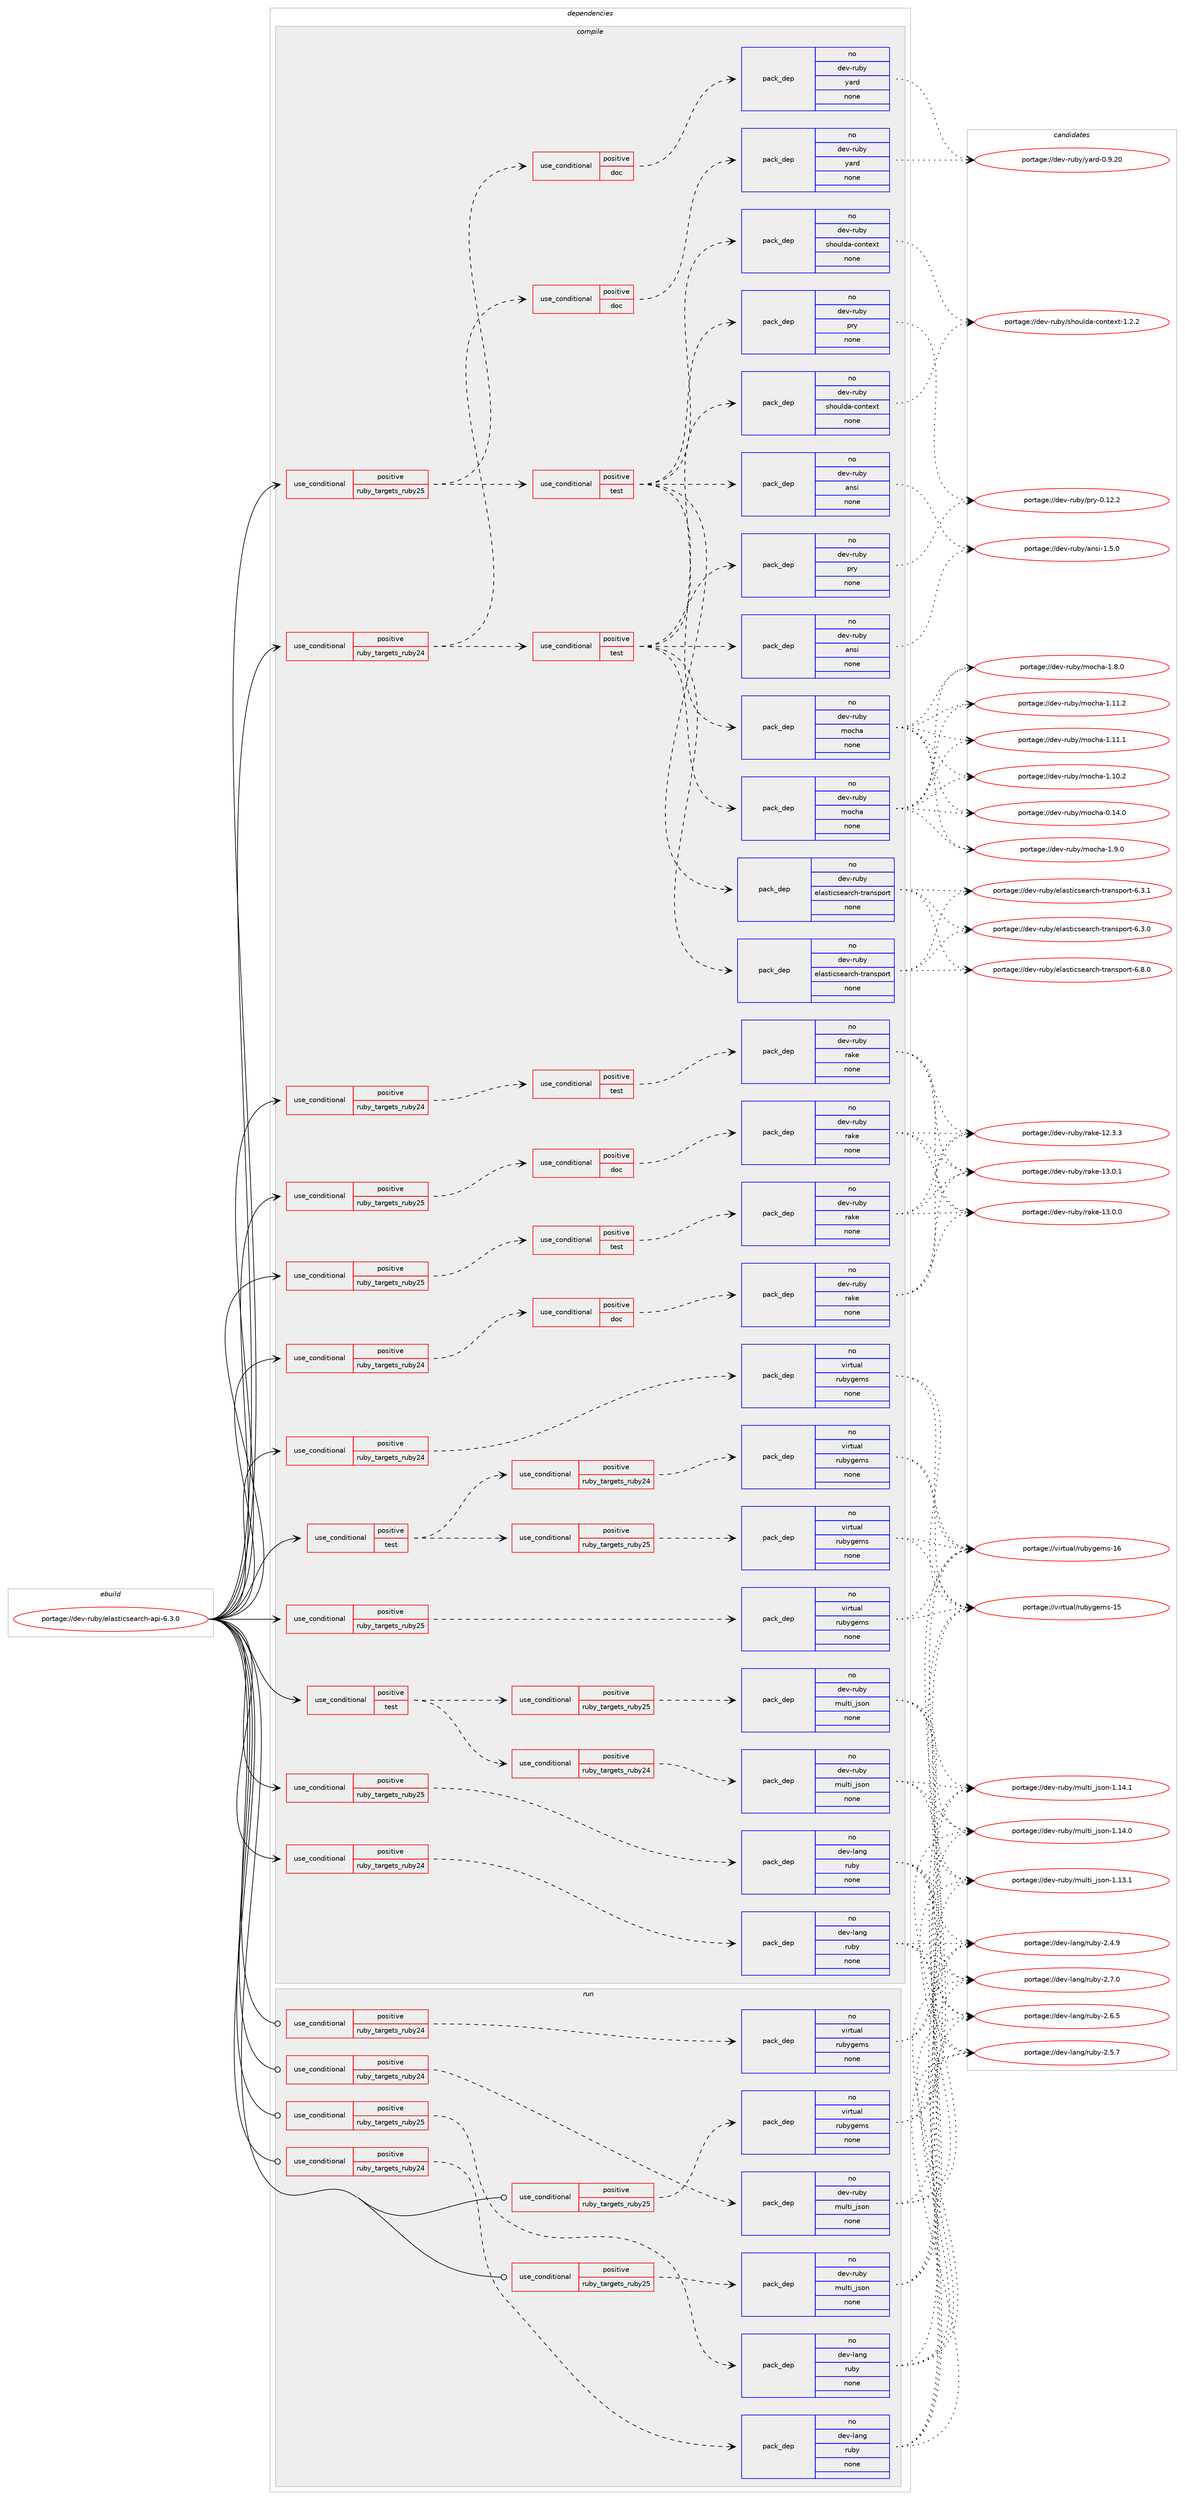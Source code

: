 digraph prolog {

# *************
# Graph options
# *************

newrank=true;
concentrate=true;
compound=true;
graph [rankdir=LR,fontname=Helvetica,fontsize=10,ranksep=1.5];#, ranksep=2.5, nodesep=0.2];
edge  [arrowhead=vee];
node  [fontname=Helvetica,fontsize=10];

# **********
# The ebuild
# **********

subgraph cluster_leftcol {
color=gray;
label=<<i>ebuild</i>>;
id [label="portage://dev-ruby/elasticsearch-api-6.3.0", color=red, width=4, href="../dev-ruby/elasticsearch-api-6.3.0.svg"];
}

# ****************
# The dependencies
# ****************

subgraph cluster_midcol {
color=gray;
label=<<i>dependencies</i>>;
subgraph cluster_compile {
fillcolor="#eeeeee";
style=filled;
label=<<i>compile</i>>;
subgraph cond88654 {
dependency358760 [label=<<TABLE BORDER="0" CELLBORDER="1" CELLSPACING="0" CELLPADDING="4"><TR><TD ROWSPAN="3" CELLPADDING="10">use_conditional</TD></TR><TR><TD>positive</TD></TR><TR><TD>ruby_targets_ruby24</TD></TR></TABLE>>, shape=none, color=red];
subgraph cond88655 {
dependency358761 [label=<<TABLE BORDER="0" CELLBORDER="1" CELLSPACING="0" CELLPADDING="4"><TR><TD ROWSPAN="3" CELLPADDING="10">use_conditional</TD></TR><TR><TD>positive</TD></TR><TR><TD>doc</TD></TR></TABLE>>, shape=none, color=red];
subgraph pack265292 {
dependency358762 [label=<<TABLE BORDER="0" CELLBORDER="1" CELLSPACING="0" CELLPADDING="4" WIDTH="220"><TR><TD ROWSPAN="6" CELLPADDING="30">pack_dep</TD></TR><TR><TD WIDTH="110">no</TD></TR><TR><TD>dev-ruby</TD></TR><TR><TD>rake</TD></TR><TR><TD>none</TD></TR><TR><TD></TD></TR></TABLE>>, shape=none, color=blue];
}
dependency358761:e -> dependency358762:w [weight=20,style="dashed",arrowhead="vee"];
}
dependency358760:e -> dependency358761:w [weight=20,style="dashed",arrowhead="vee"];
}
id:e -> dependency358760:w [weight=20,style="solid",arrowhead="vee"];
subgraph cond88656 {
dependency358763 [label=<<TABLE BORDER="0" CELLBORDER="1" CELLSPACING="0" CELLPADDING="4"><TR><TD ROWSPAN="3" CELLPADDING="10">use_conditional</TD></TR><TR><TD>positive</TD></TR><TR><TD>ruby_targets_ruby24</TD></TR></TABLE>>, shape=none, color=red];
subgraph cond88657 {
dependency358764 [label=<<TABLE BORDER="0" CELLBORDER="1" CELLSPACING="0" CELLPADDING="4"><TR><TD ROWSPAN="3" CELLPADDING="10">use_conditional</TD></TR><TR><TD>positive</TD></TR><TR><TD>doc</TD></TR></TABLE>>, shape=none, color=red];
subgraph pack265293 {
dependency358765 [label=<<TABLE BORDER="0" CELLBORDER="1" CELLSPACING="0" CELLPADDING="4" WIDTH="220"><TR><TD ROWSPAN="6" CELLPADDING="30">pack_dep</TD></TR><TR><TD WIDTH="110">no</TD></TR><TR><TD>dev-ruby</TD></TR><TR><TD>yard</TD></TR><TR><TD>none</TD></TR><TR><TD></TD></TR></TABLE>>, shape=none, color=blue];
}
dependency358764:e -> dependency358765:w [weight=20,style="dashed",arrowhead="vee"];
}
dependency358763:e -> dependency358764:w [weight=20,style="dashed",arrowhead="vee"];
subgraph cond88658 {
dependency358766 [label=<<TABLE BORDER="0" CELLBORDER="1" CELLSPACING="0" CELLPADDING="4"><TR><TD ROWSPAN="3" CELLPADDING="10">use_conditional</TD></TR><TR><TD>positive</TD></TR><TR><TD>test</TD></TR></TABLE>>, shape=none, color=red];
subgraph pack265294 {
dependency358767 [label=<<TABLE BORDER="0" CELLBORDER="1" CELLSPACING="0" CELLPADDING="4" WIDTH="220"><TR><TD ROWSPAN="6" CELLPADDING="30">pack_dep</TD></TR><TR><TD WIDTH="110">no</TD></TR><TR><TD>dev-ruby</TD></TR><TR><TD>ansi</TD></TR><TR><TD>none</TD></TR><TR><TD></TD></TR></TABLE>>, shape=none, color=blue];
}
dependency358766:e -> dependency358767:w [weight=20,style="dashed",arrowhead="vee"];
subgraph pack265295 {
dependency358768 [label=<<TABLE BORDER="0" CELLBORDER="1" CELLSPACING="0" CELLPADDING="4" WIDTH="220"><TR><TD ROWSPAN="6" CELLPADDING="30">pack_dep</TD></TR><TR><TD WIDTH="110">no</TD></TR><TR><TD>dev-ruby</TD></TR><TR><TD>elasticsearch-transport</TD></TR><TR><TD>none</TD></TR><TR><TD></TD></TR></TABLE>>, shape=none, color=blue];
}
dependency358766:e -> dependency358768:w [weight=20,style="dashed",arrowhead="vee"];
subgraph pack265296 {
dependency358769 [label=<<TABLE BORDER="0" CELLBORDER="1" CELLSPACING="0" CELLPADDING="4" WIDTH="220"><TR><TD ROWSPAN="6" CELLPADDING="30">pack_dep</TD></TR><TR><TD WIDTH="110">no</TD></TR><TR><TD>dev-ruby</TD></TR><TR><TD>mocha</TD></TR><TR><TD>none</TD></TR><TR><TD></TD></TR></TABLE>>, shape=none, color=blue];
}
dependency358766:e -> dependency358769:w [weight=20,style="dashed",arrowhead="vee"];
subgraph pack265297 {
dependency358770 [label=<<TABLE BORDER="0" CELLBORDER="1" CELLSPACING="0" CELLPADDING="4" WIDTH="220"><TR><TD ROWSPAN="6" CELLPADDING="30">pack_dep</TD></TR><TR><TD WIDTH="110">no</TD></TR><TR><TD>dev-ruby</TD></TR><TR><TD>pry</TD></TR><TR><TD>none</TD></TR><TR><TD></TD></TR></TABLE>>, shape=none, color=blue];
}
dependency358766:e -> dependency358770:w [weight=20,style="dashed",arrowhead="vee"];
subgraph pack265298 {
dependency358771 [label=<<TABLE BORDER="0" CELLBORDER="1" CELLSPACING="0" CELLPADDING="4" WIDTH="220"><TR><TD ROWSPAN="6" CELLPADDING="30">pack_dep</TD></TR><TR><TD WIDTH="110">no</TD></TR><TR><TD>dev-ruby</TD></TR><TR><TD>shoulda-context</TD></TR><TR><TD>none</TD></TR><TR><TD></TD></TR></TABLE>>, shape=none, color=blue];
}
dependency358766:e -> dependency358771:w [weight=20,style="dashed",arrowhead="vee"];
}
dependency358763:e -> dependency358766:w [weight=20,style="dashed",arrowhead="vee"];
}
id:e -> dependency358763:w [weight=20,style="solid",arrowhead="vee"];
subgraph cond88659 {
dependency358772 [label=<<TABLE BORDER="0" CELLBORDER="1" CELLSPACING="0" CELLPADDING="4"><TR><TD ROWSPAN="3" CELLPADDING="10">use_conditional</TD></TR><TR><TD>positive</TD></TR><TR><TD>ruby_targets_ruby24</TD></TR></TABLE>>, shape=none, color=red];
subgraph cond88660 {
dependency358773 [label=<<TABLE BORDER="0" CELLBORDER="1" CELLSPACING="0" CELLPADDING="4"><TR><TD ROWSPAN="3" CELLPADDING="10">use_conditional</TD></TR><TR><TD>positive</TD></TR><TR><TD>test</TD></TR></TABLE>>, shape=none, color=red];
subgraph pack265299 {
dependency358774 [label=<<TABLE BORDER="0" CELLBORDER="1" CELLSPACING="0" CELLPADDING="4" WIDTH="220"><TR><TD ROWSPAN="6" CELLPADDING="30">pack_dep</TD></TR><TR><TD WIDTH="110">no</TD></TR><TR><TD>dev-ruby</TD></TR><TR><TD>rake</TD></TR><TR><TD>none</TD></TR><TR><TD></TD></TR></TABLE>>, shape=none, color=blue];
}
dependency358773:e -> dependency358774:w [weight=20,style="dashed",arrowhead="vee"];
}
dependency358772:e -> dependency358773:w [weight=20,style="dashed",arrowhead="vee"];
}
id:e -> dependency358772:w [weight=20,style="solid",arrowhead="vee"];
subgraph cond88661 {
dependency358775 [label=<<TABLE BORDER="0" CELLBORDER="1" CELLSPACING="0" CELLPADDING="4"><TR><TD ROWSPAN="3" CELLPADDING="10">use_conditional</TD></TR><TR><TD>positive</TD></TR><TR><TD>ruby_targets_ruby24</TD></TR></TABLE>>, shape=none, color=red];
subgraph pack265300 {
dependency358776 [label=<<TABLE BORDER="0" CELLBORDER="1" CELLSPACING="0" CELLPADDING="4" WIDTH="220"><TR><TD ROWSPAN="6" CELLPADDING="30">pack_dep</TD></TR><TR><TD WIDTH="110">no</TD></TR><TR><TD>dev-lang</TD></TR><TR><TD>ruby</TD></TR><TR><TD>none</TD></TR><TR><TD></TD></TR></TABLE>>, shape=none, color=blue];
}
dependency358775:e -> dependency358776:w [weight=20,style="dashed",arrowhead="vee"];
}
id:e -> dependency358775:w [weight=20,style="solid",arrowhead="vee"];
subgraph cond88662 {
dependency358777 [label=<<TABLE BORDER="0" CELLBORDER="1" CELLSPACING="0" CELLPADDING="4"><TR><TD ROWSPAN="3" CELLPADDING="10">use_conditional</TD></TR><TR><TD>positive</TD></TR><TR><TD>ruby_targets_ruby24</TD></TR></TABLE>>, shape=none, color=red];
subgraph pack265301 {
dependency358778 [label=<<TABLE BORDER="0" CELLBORDER="1" CELLSPACING="0" CELLPADDING="4" WIDTH="220"><TR><TD ROWSPAN="6" CELLPADDING="30">pack_dep</TD></TR><TR><TD WIDTH="110">no</TD></TR><TR><TD>virtual</TD></TR><TR><TD>rubygems</TD></TR><TR><TD>none</TD></TR><TR><TD></TD></TR></TABLE>>, shape=none, color=blue];
}
dependency358777:e -> dependency358778:w [weight=20,style="dashed",arrowhead="vee"];
}
id:e -> dependency358777:w [weight=20,style="solid",arrowhead="vee"];
subgraph cond88663 {
dependency358779 [label=<<TABLE BORDER="0" CELLBORDER="1" CELLSPACING="0" CELLPADDING="4"><TR><TD ROWSPAN="3" CELLPADDING="10">use_conditional</TD></TR><TR><TD>positive</TD></TR><TR><TD>ruby_targets_ruby25</TD></TR></TABLE>>, shape=none, color=red];
subgraph cond88664 {
dependency358780 [label=<<TABLE BORDER="0" CELLBORDER="1" CELLSPACING="0" CELLPADDING="4"><TR><TD ROWSPAN="3" CELLPADDING="10">use_conditional</TD></TR><TR><TD>positive</TD></TR><TR><TD>doc</TD></TR></TABLE>>, shape=none, color=red];
subgraph pack265302 {
dependency358781 [label=<<TABLE BORDER="0" CELLBORDER="1" CELLSPACING="0" CELLPADDING="4" WIDTH="220"><TR><TD ROWSPAN="6" CELLPADDING="30">pack_dep</TD></TR><TR><TD WIDTH="110">no</TD></TR><TR><TD>dev-ruby</TD></TR><TR><TD>rake</TD></TR><TR><TD>none</TD></TR><TR><TD></TD></TR></TABLE>>, shape=none, color=blue];
}
dependency358780:e -> dependency358781:w [weight=20,style="dashed",arrowhead="vee"];
}
dependency358779:e -> dependency358780:w [weight=20,style="dashed",arrowhead="vee"];
}
id:e -> dependency358779:w [weight=20,style="solid",arrowhead="vee"];
subgraph cond88665 {
dependency358782 [label=<<TABLE BORDER="0" CELLBORDER="1" CELLSPACING="0" CELLPADDING="4"><TR><TD ROWSPAN="3" CELLPADDING="10">use_conditional</TD></TR><TR><TD>positive</TD></TR><TR><TD>ruby_targets_ruby25</TD></TR></TABLE>>, shape=none, color=red];
subgraph cond88666 {
dependency358783 [label=<<TABLE BORDER="0" CELLBORDER="1" CELLSPACING="0" CELLPADDING="4"><TR><TD ROWSPAN="3" CELLPADDING="10">use_conditional</TD></TR><TR><TD>positive</TD></TR><TR><TD>doc</TD></TR></TABLE>>, shape=none, color=red];
subgraph pack265303 {
dependency358784 [label=<<TABLE BORDER="0" CELLBORDER="1" CELLSPACING="0" CELLPADDING="4" WIDTH="220"><TR><TD ROWSPAN="6" CELLPADDING="30">pack_dep</TD></TR><TR><TD WIDTH="110">no</TD></TR><TR><TD>dev-ruby</TD></TR><TR><TD>yard</TD></TR><TR><TD>none</TD></TR><TR><TD></TD></TR></TABLE>>, shape=none, color=blue];
}
dependency358783:e -> dependency358784:w [weight=20,style="dashed",arrowhead="vee"];
}
dependency358782:e -> dependency358783:w [weight=20,style="dashed",arrowhead="vee"];
subgraph cond88667 {
dependency358785 [label=<<TABLE BORDER="0" CELLBORDER="1" CELLSPACING="0" CELLPADDING="4"><TR><TD ROWSPAN="3" CELLPADDING="10">use_conditional</TD></TR><TR><TD>positive</TD></TR><TR><TD>test</TD></TR></TABLE>>, shape=none, color=red];
subgraph pack265304 {
dependency358786 [label=<<TABLE BORDER="0" CELLBORDER="1" CELLSPACING="0" CELLPADDING="4" WIDTH="220"><TR><TD ROWSPAN="6" CELLPADDING="30">pack_dep</TD></TR><TR><TD WIDTH="110">no</TD></TR><TR><TD>dev-ruby</TD></TR><TR><TD>ansi</TD></TR><TR><TD>none</TD></TR><TR><TD></TD></TR></TABLE>>, shape=none, color=blue];
}
dependency358785:e -> dependency358786:w [weight=20,style="dashed",arrowhead="vee"];
subgraph pack265305 {
dependency358787 [label=<<TABLE BORDER="0" CELLBORDER="1" CELLSPACING="0" CELLPADDING="4" WIDTH="220"><TR><TD ROWSPAN="6" CELLPADDING="30">pack_dep</TD></TR><TR><TD WIDTH="110">no</TD></TR><TR><TD>dev-ruby</TD></TR><TR><TD>elasticsearch-transport</TD></TR><TR><TD>none</TD></TR><TR><TD></TD></TR></TABLE>>, shape=none, color=blue];
}
dependency358785:e -> dependency358787:w [weight=20,style="dashed",arrowhead="vee"];
subgraph pack265306 {
dependency358788 [label=<<TABLE BORDER="0" CELLBORDER="1" CELLSPACING="0" CELLPADDING="4" WIDTH="220"><TR><TD ROWSPAN="6" CELLPADDING="30">pack_dep</TD></TR><TR><TD WIDTH="110">no</TD></TR><TR><TD>dev-ruby</TD></TR><TR><TD>mocha</TD></TR><TR><TD>none</TD></TR><TR><TD></TD></TR></TABLE>>, shape=none, color=blue];
}
dependency358785:e -> dependency358788:w [weight=20,style="dashed",arrowhead="vee"];
subgraph pack265307 {
dependency358789 [label=<<TABLE BORDER="0" CELLBORDER="1" CELLSPACING="0" CELLPADDING="4" WIDTH="220"><TR><TD ROWSPAN="6" CELLPADDING="30">pack_dep</TD></TR><TR><TD WIDTH="110">no</TD></TR><TR><TD>dev-ruby</TD></TR><TR><TD>pry</TD></TR><TR><TD>none</TD></TR><TR><TD></TD></TR></TABLE>>, shape=none, color=blue];
}
dependency358785:e -> dependency358789:w [weight=20,style="dashed",arrowhead="vee"];
subgraph pack265308 {
dependency358790 [label=<<TABLE BORDER="0" CELLBORDER="1" CELLSPACING="0" CELLPADDING="4" WIDTH="220"><TR><TD ROWSPAN="6" CELLPADDING="30">pack_dep</TD></TR><TR><TD WIDTH="110">no</TD></TR><TR><TD>dev-ruby</TD></TR><TR><TD>shoulda-context</TD></TR><TR><TD>none</TD></TR><TR><TD></TD></TR></TABLE>>, shape=none, color=blue];
}
dependency358785:e -> dependency358790:w [weight=20,style="dashed",arrowhead="vee"];
}
dependency358782:e -> dependency358785:w [weight=20,style="dashed",arrowhead="vee"];
}
id:e -> dependency358782:w [weight=20,style="solid",arrowhead="vee"];
subgraph cond88668 {
dependency358791 [label=<<TABLE BORDER="0" CELLBORDER="1" CELLSPACING="0" CELLPADDING="4"><TR><TD ROWSPAN="3" CELLPADDING="10">use_conditional</TD></TR><TR><TD>positive</TD></TR><TR><TD>ruby_targets_ruby25</TD></TR></TABLE>>, shape=none, color=red];
subgraph cond88669 {
dependency358792 [label=<<TABLE BORDER="0" CELLBORDER="1" CELLSPACING="0" CELLPADDING="4"><TR><TD ROWSPAN="3" CELLPADDING="10">use_conditional</TD></TR><TR><TD>positive</TD></TR><TR><TD>test</TD></TR></TABLE>>, shape=none, color=red];
subgraph pack265309 {
dependency358793 [label=<<TABLE BORDER="0" CELLBORDER="1" CELLSPACING="0" CELLPADDING="4" WIDTH="220"><TR><TD ROWSPAN="6" CELLPADDING="30">pack_dep</TD></TR><TR><TD WIDTH="110">no</TD></TR><TR><TD>dev-ruby</TD></TR><TR><TD>rake</TD></TR><TR><TD>none</TD></TR><TR><TD></TD></TR></TABLE>>, shape=none, color=blue];
}
dependency358792:e -> dependency358793:w [weight=20,style="dashed",arrowhead="vee"];
}
dependency358791:e -> dependency358792:w [weight=20,style="dashed",arrowhead="vee"];
}
id:e -> dependency358791:w [weight=20,style="solid",arrowhead="vee"];
subgraph cond88670 {
dependency358794 [label=<<TABLE BORDER="0" CELLBORDER="1" CELLSPACING="0" CELLPADDING="4"><TR><TD ROWSPAN="3" CELLPADDING="10">use_conditional</TD></TR><TR><TD>positive</TD></TR><TR><TD>ruby_targets_ruby25</TD></TR></TABLE>>, shape=none, color=red];
subgraph pack265310 {
dependency358795 [label=<<TABLE BORDER="0" CELLBORDER="1" CELLSPACING="0" CELLPADDING="4" WIDTH="220"><TR><TD ROWSPAN="6" CELLPADDING="30">pack_dep</TD></TR><TR><TD WIDTH="110">no</TD></TR><TR><TD>dev-lang</TD></TR><TR><TD>ruby</TD></TR><TR><TD>none</TD></TR><TR><TD></TD></TR></TABLE>>, shape=none, color=blue];
}
dependency358794:e -> dependency358795:w [weight=20,style="dashed",arrowhead="vee"];
}
id:e -> dependency358794:w [weight=20,style="solid",arrowhead="vee"];
subgraph cond88671 {
dependency358796 [label=<<TABLE BORDER="0" CELLBORDER="1" CELLSPACING="0" CELLPADDING="4"><TR><TD ROWSPAN="3" CELLPADDING="10">use_conditional</TD></TR><TR><TD>positive</TD></TR><TR><TD>ruby_targets_ruby25</TD></TR></TABLE>>, shape=none, color=red];
subgraph pack265311 {
dependency358797 [label=<<TABLE BORDER="0" CELLBORDER="1" CELLSPACING="0" CELLPADDING="4" WIDTH="220"><TR><TD ROWSPAN="6" CELLPADDING="30">pack_dep</TD></TR><TR><TD WIDTH="110">no</TD></TR><TR><TD>virtual</TD></TR><TR><TD>rubygems</TD></TR><TR><TD>none</TD></TR><TR><TD></TD></TR></TABLE>>, shape=none, color=blue];
}
dependency358796:e -> dependency358797:w [weight=20,style="dashed",arrowhead="vee"];
}
id:e -> dependency358796:w [weight=20,style="solid",arrowhead="vee"];
subgraph cond88672 {
dependency358798 [label=<<TABLE BORDER="0" CELLBORDER="1" CELLSPACING="0" CELLPADDING="4"><TR><TD ROWSPAN="3" CELLPADDING="10">use_conditional</TD></TR><TR><TD>positive</TD></TR><TR><TD>test</TD></TR></TABLE>>, shape=none, color=red];
subgraph cond88673 {
dependency358799 [label=<<TABLE BORDER="0" CELLBORDER="1" CELLSPACING="0" CELLPADDING="4"><TR><TD ROWSPAN="3" CELLPADDING="10">use_conditional</TD></TR><TR><TD>positive</TD></TR><TR><TD>ruby_targets_ruby24</TD></TR></TABLE>>, shape=none, color=red];
subgraph pack265312 {
dependency358800 [label=<<TABLE BORDER="0" CELLBORDER="1" CELLSPACING="0" CELLPADDING="4" WIDTH="220"><TR><TD ROWSPAN="6" CELLPADDING="30">pack_dep</TD></TR><TR><TD WIDTH="110">no</TD></TR><TR><TD>dev-ruby</TD></TR><TR><TD>multi_json</TD></TR><TR><TD>none</TD></TR><TR><TD></TD></TR></TABLE>>, shape=none, color=blue];
}
dependency358799:e -> dependency358800:w [weight=20,style="dashed",arrowhead="vee"];
}
dependency358798:e -> dependency358799:w [weight=20,style="dashed",arrowhead="vee"];
subgraph cond88674 {
dependency358801 [label=<<TABLE BORDER="0" CELLBORDER="1" CELLSPACING="0" CELLPADDING="4"><TR><TD ROWSPAN="3" CELLPADDING="10">use_conditional</TD></TR><TR><TD>positive</TD></TR><TR><TD>ruby_targets_ruby25</TD></TR></TABLE>>, shape=none, color=red];
subgraph pack265313 {
dependency358802 [label=<<TABLE BORDER="0" CELLBORDER="1" CELLSPACING="0" CELLPADDING="4" WIDTH="220"><TR><TD ROWSPAN="6" CELLPADDING="30">pack_dep</TD></TR><TR><TD WIDTH="110">no</TD></TR><TR><TD>dev-ruby</TD></TR><TR><TD>multi_json</TD></TR><TR><TD>none</TD></TR><TR><TD></TD></TR></TABLE>>, shape=none, color=blue];
}
dependency358801:e -> dependency358802:w [weight=20,style="dashed",arrowhead="vee"];
}
dependency358798:e -> dependency358801:w [weight=20,style="dashed",arrowhead="vee"];
}
id:e -> dependency358798:w [weight=20,style="solid",arrowhead="vee"];
subgraph cond88675 {
dependency358803 [label=<<TABLE BORDER="0" CELLBORDER="1" CELLSPACING="0" CELLPADDING="4"><TR><TD ROWSPAN="3" CELLPADDING="10">use_conditional</TD></TR><TR><TD>positive</TD></TR><TR><TD>test</TD></TR></TABLE>>, shape=none, color=red];
subgraph cond88676 {
dependency358804 [label=<<TABLE BORDER="0" CELLBORDER="1" CELLSPACING="0" CELLPADDING="4"><TR><TD ROWSPAN="3" CELLPADDING="10">use_conditional</TD></TR><TR><TD>positive</TD></TR><TR><TD>ruby_targets_ruby24</TD></TR></TABLE>>, shape=none, color=red];
subgraph pack265314 {
dependency358805 [label=<<TABLE BORDER="0" CELLBORDER="1" CELLSPACING="0" CELLPADDING="4" WIDTH="220"><TR><TD ROWSPAN="6" CELLPADDING="30">pack_dep</TD></TR><TR><TD WIDTH="110">no</TD></TR><TR><TD>virtual</TD></TR><TR><TD>rubygems</TD></TR><TR><TD>none</TD></TR><TR><TD></TD></TR></TABLE>>, shape=none, color=blue];
}
dependency358804:e -> dependency358805:w [weight=20,style="dashed",arrowhead="vee"];
}
dependency358803:e -> dependency358804:w [weight=20,style="dashed",arrowhead="vee"];
subgraph cond88677 {
dependency358806 [label=<<TABLE BORDER="0" CELLBORDER="1" CELLSPACING="0" CELLPADDING="4"><TR><TD ROWSPAN="3" CELLPADDING="10">use_conditional</TD></TR><TR><TD>positive</TD></TR><TR><TD>ruby_targets_ruby25</TD></TR></TABLE>>, shape=none, color=red];
subgraph pack265315 {
dependency358807 [label=<<TABLE BORDER="0" CELLBORDER="1" CELLSPACING="0" CELLPADDING="4" WIDTH="220"><TR><TD ROWSPAN="6" CELLPADDING="30">pack_dep</TD></TR><TR><TD WIDTH="110">no</TD></TR><TR><TD>virtual</TD></TR><TR><TD>rubygems</TD></TR><TR><TD>none</TD></TR><TR><TD></TD></TR></TABLE>>, shape=none, color=blue];
}
dependency358806:e -> dependency358807:w [weight=20,style="dashed",arrowhead="vee"];
}
dependency358803:e -> dependency358806:w [weight=20,style="dashed",arrowhead="vee"];
}
id:e -> dependency358803:w [weight=20,style="solid",arrowhead="vee"];
}
subgraph cluster_compileandrun {
fillcolor="#eeeeee";
style=filled;
label=<<i>compile and run</i>>;
}
subgraph cluster_run {
fillcolor="#eeeeee";
style=filled;
label=<<i>run</i>>;
subgraph cond88678 {
dependency358808 [label=<<TABLE BORDER="0" CELLBORDER="1" CELLSPACING="0" CELLPADDING="4"><TR><TD ROWSPAN="3" CELLPADDING="10">use_conditional</TD></TR><TR><TD>positive</TD></TR><TR><TD>ruby_targets_ruby24</TD></TR></TABLE>>, shape=none, color=red];
subgraph pack265316 {
dependency358809 [label=<<TABLE BORDER="0" CELLBORDER="1" CELLSPACING="0" CELLPADDING="4" WIDTH="220"><TR><TD ROWSPAN="6" CELLPADDING="30">pack_dep</TD></TR><TR><TD WIDTH="110">no</TD></TR><TR><TD>dev-lang</TD></TR><TR><TD>ruby</TD></TR><TR><TD>none</TD></TR><TR><TD></TD></TR></TABLE>>, shape=none, color=blue];
}
dependency358808:e -> dependency358809:w [weight=20,style="dashed",arrowhead="vee"];
}
id:e -> dependency358808:w [weight=20,style="solid",arrowhead="odot"];
subgraph cond88679 {
dependency358810 [label=<<TABLE BORDER="0" CELLBORDER="1" CELLSPACING="0" CELLPADDING="4"><TR><TD ROWSPAN="3" CELLPADDING="10">use_conditional</TD></TR><TR><TD>positive</TD></TR><TR><TD>ruby_targets_ruby24</TD></TR></TABLE>>, shape=none, color=red];
subgraph pack265317 {
dependency358811 [label=<<TABLE BORDER="0" CELLBORDER="1" CELLSPACING="0" CELLPADDING="4" WIDTH="220"><TR><TD ROWSPAN="6" CELLPADDING="30">pack_dep</TD></TR><TR><TD WIDTH="110">no</TD></TR><TR><TD>dev-ruby</TD></TR><TR><TD>multi_json</TD></TR><TR><TD>none</TD></TR><TR><TD></TD></TR></TABLE>>, shape=none, color=blue];
}
dependency358810:e -> dependency358811:w [weight=20,style="dashed",arrowhead="vee"];
}
id:e -> dependency358810:w [weight=20,style="solid",arrowhead="odot"];
subgraph cond88680 {
dependency358812 [label=<<TABLE BORDER="0" CELLBORDER="1" CELLSPACING="0" CELLPADDING="4"><TR><TD ROWSPAN="3" CELLPADDING="10">use_conditional</TD></TR><TR><TD>positive</TD></TR><TR><TD>ruby_targets_ruby24</TD></TR></TABLE>>, shape=none, color=red];
subgraph pack265318 {
dependency358813 [label=<<TABLE BORDER="0" CELLBORDER="1" CELLSPACING="0" CELLPADDING="4" WIDTH="220"><TR><TD ROWSPAN="6" CELLPADDING="30">pack_dep</TD></TR><TR><TD WIDTH="110">no</TD></TR><TR><TD>virtual</TD></TR><TR><TD>rubygems</TD></TR><TR><TD>none</TD></TR><TR><TD></TD></TR></TABLE>>, shape=none, color=blue];
}
dependency358812:e -> dependency358813:w [weight=20,style="dashed",arrowhead="vee"];
}
id:e -> dependency358812:w [weight=20,style="solid",arrowhead="odot"];
subgraph cond88681 {
dependency358814 [label=<<TABLE BORDER="0" CELLBORDER="1" CELLSPACING="0" CELLPADDING="4"><TR><TD ROWSPAN="3" CELLPADDING="10">use_conditional</TD></TR><TR><TD>positive</TD></TR><TR><TD>ruby_targets_ruby25</TD></TR></TABLE>>, shape=none, color=red];
subgraph pack265319 {
dependency358815 [label=<<TABLE BORDER="0" CELLBORDER="1" CELLSPACING="0" CELLPADDING="4" WIDTH="220"><TR><TD ROWSPAN="6" CELLPADDING="30">pack_dep</TD></TR><TR><TD WIDTH="110">no</TD></TR><TR><TD>dev-lang</TD></TR><TR><TD>ruby</TD></TR><TR><TD>none</TD></TR><TR><TD></TD></TR></TABLE>>, shape=none, color=blue];
}
dependency358814:e -> dependency358815:w [weight=20,style="dashed",arrowhead="vee"];
}
id:e -> dependency358814:w [weight=20,style="solid",arrowhead="odot"];
subgraph cond88682 {
dependency358816 [label=<<TABLE BORDER="0" CELLBORDER="1" CELLSPACING="0" CELLPADDING="4"><TR><TD ROWSPAN="3" CELLPADDING="10">use_conditional</TD></TR><TR><TD>positive</TD></TR><TR><TD>ruby_targets_ruby25</TD></TR></TABLE>>, shape=none, color=red];
subgraph pack265320 {
dependency358817 [label=<<TABLE BORDER="0" CELLBORDER="1" CELLSPACING="0" CELLPADDING="4" WIDTH="220"><TR><TD ROWSPAN="6" CELLPADDING="30">pack_dep</TD></TR><TR><TD WIDTH="110">no</TD></TR><TR><TD>dev-ruby</TD></TR><TR><TD>multi_json</TD></TR><TR><TD>none</TD></TR><TR><TD></TD></TR></TABLE>>, shape=none, color=blue];
}
dependency358816:e -> dependency358817:w [weight=20,style="dashed",arrowhead="vee"];
}
id:e -> dependency358816:w [weight=20,style="solid",arrowhead="odot"];
subgraph cond88683 {
dependency358818 [label=<<TABLE BORDER="0" CELLBORDER="1" CELLSPACING="0" CELLPADDING="4"><TR><TD ROWSPAN="3" CELLPADDING="10">use_conditional</TD></TR><TR><TD>positive</TD></TR><TR><TD>ruby_targets_ruby25</TD></TR></TABLE>>, shape=none, color=red];
subgraph pack265321 {
dependency358819 [label=<<TABLE BORDER="0" CELLBORDER="1" CELLSPACING="0" CELLPADDING="4" WIDTH="220"><TR><TD ROWSPAN="6" CELLPADDING="30">pack_dep</TD></TR><TR><TD WIDTH="110">no</TD></TR><TR><TD>virtual</TD></TR><TR><TD>rubygems</TD></TR><TR><TD>none</TD></TR><TR><TD></TD></TR></TABLE>>, shape=none, color=blue];
}
dependency358818:e -> dependency358819:w [weight=20,style="dashed",arrowhead="vee"];
}
id:e -> dependency358818:w [weight=20,style="solid",arrowhead="odot"];
}
}

# **************
# The candidates
# **************

subgraph cluster_choices {
rank=same;
color=gray;
label=<<i>candidates</i>>;

subgraph choice265292 {
color=black;
nodesep=1;
choice1001011184511411798121471149710710145495146484649 [label="portage://dev-ruby/rake-13.0.1", color=red, width=4,href="../dev-ruby/rake-13.0.1.svg"];
choice1001011184511411798121471149710710145495146484648 [label="portage://dev-ruby/rake-13.0.0", color=red, width=4,href="../dev-ruby/rake-13.0.0.svg"];
choice1001011184511411798121471149710710145495046514651 [label="portage://dev-ruby/rake-12.3.3", color=red, width=4,href="../dev-ruby/rake-12.3.3.svg"];
dependency358762:e -> choice1001011184511411798121471149710710145495146484649:w [style=dotted,weight="100"];
dependency358762:e -> choice1001011184511411798121471149710710145495146484648:w [style=dotted,weight="100"];
dependency358762:e -> choice1001011184511411798121471149710710145495046514651:w [style=dotted,weight="100"];
}
subgraph choice265293 {
color=black;
nodesep=1;
choice1001011184511411798121471219711410045484657465048 [label="portage://dev-ruby/yard-0.9.20", color=red, width=4,href="../dev-ruby/yard-0.9.20.svg"];
dependency358765:e -> choice1001011184511411798121471219711410045484657465048:w [style=dotted,weight="100"];
}
subgraph choice265294 {
color=black;
nodesep=1;
choice10010111845114117981214797110115105454946534648 [label="portage://dev-ruby/ansi-1.5.0", color=red, width=4,href="../dev-ruby/ansi-1.5.0.svg"];
dependency358767:e -> choice10010111845114117981214797110115105454946534648:w [style=dotted,weight="100"];
}
subgraph choice265295 {
color=black;
nodesep=1;
choice100101118451141179812147101108971151161059911510197114991044511611497110115112111114116455446564648 [label="portage://dev-ruby/elasticsearch-transport-6.8.0", color=red, width=4,href="../dev-ruby/elasticsearch-transport-6.8.0.svg"];
choice100101118451141179812147101108971151161059911510197114991044511611497110115112111114116455446514649 [label="portage://dev-ruby/elasticsearch-transport-6.3.1", color=red, width=4,href="../dev-ruby/elasticsearch-transport-6.3.1.svg"];
choice100101118451141179812147101108971151161059911510197114991044511611497110115112111114116455446514648 [label="portage://dev-ruby/elasticsearch-transport-6.3.0", color=red, width=4,href="../dev-ruby/elasticsearch-transport-6.3.0.svg"];
dependency358768:e -> choice100101118451141179812147101108971151161059911510197114991044511611497110115112111114116455446564648:w [style=dotted,weight="100"];
dependency358768:e -> choice100101118451141179812147101108971151161059911510197114991044511611497110115112111114116455446514649:w [style=dotted,weight="100"];
dependency358768:e -> choice100101118451141179812147101108971151161059911510197114991044511611497110115112111114116455446514648:w [style=dotted,weight="100"];
}
subgraph choice265296 {
color=black;
nodesep=1;
choice1001011184511411798121471091119910497454946574648 [label="portage://dev-ruby/mocha-1.9.0", color=red, width=4,href="../dev-ruby/mocha-1.9.0.svg"];
choice1001011184511411798121471091119910497454946564648 [label="portage://dev-ruby/mocha-1.8.0", color=red, width=4,href="../dev-ruby/mocha-1.8.0.svg"];
choice100101118451141179812147109111991049745494649494650 [label="portage://dev-ruby/mocha-1.11.2", color=red, width=4,href="../dev-ruby/mocha-1.11.2.svg"];
choice100101118451141179812147109111991049745494649494649 [label="portage://dev-ruby/mocha-1.11.1", color=red, width=4,href="../dev-ruby/mocha-1.11.1.svg"];
choice100101118451141179812147109111991049745494649484650 [label="portage://dev-ruby/mocha-1.10.2", color=red, width=4,href="../dev-ruby/mocha-1.10.2.svg"];
choice100101118451141179812147109111991049745484649524648 [label="portage://dev-ruby/mocha-0.14.0", color=red, width=4,href="../dev-ruby/mocha-0.14.0.svg"];
dependency358769:e -> choice1001011184511411798121471091119910497454946574648:w [style=dotted,weight="100"];
dependency358769:e -> choice1001011184511411798121471091119910497454946564648:w [style=dotted,weight="100"];
dependency358769:e -> choice100101118451141179812147109111991049745494649494650:w [style=dotted,weight="100"];
dependency358769:e -> choice100101118451141179812147109111991049745494649494649:w [style=dotted,weight="100"];
dependency358769:e -> choice100101118451141179812147109111991049745494649484650:w [style=dotted,weight="100"];
dependency358769:e -> choice100101118451141179812147109111991049745484649524648:w [style=dotted,weight="100"];
}
subgraph choice265297 {
color=black;
nodesep=1;
choice10010111845114117981214711211412145484649504650 [label="portage://dev-ruby/pry-0.12.2", color=red, width=4,href="../dev-ruby/pry-0.12.2.svg"];
dependency358770:e -> choice10010111845114117981214711211412145484649504650:w [style=dotted,weight="100"];
}
subgraph choice265298 {
color=black;
nodesep=1;
choice100101118451141179812147115104111117108100974599111110116101120116454946504650 [label="portage://dev-ruby/shoulda-context-1.2.2", color=red, width=4,href="../dev-ruby/shoulda-context-1.2.2.svg"];
dependency358771:e -> choice100101118451141179812147115104111117108100974599111110116101120116454946504650:w [style=dotted,weight="100"];
}
subgraph choice265299 {
color=black;
nodesep=1;
choice1001011184511411798121471149710710145495146484649 [label="portage://dev-ruby/rake-13.0.1", color=red, width=4,href="../dev-ruby/rake-13.0.1.svg"];
choice1001011184511411798121471149710710145495146484648 [label="portage://dev-ruby/rake-13.0.0", color=red, width=4,href="../dev-ruby/rake-13.0.0.svg"];
choice1001011184511411798121471149710710145495046514651 [label="portage://dev-ruby/rake-12.3.3", color=red, width=4,href="../dev-ruby/rake-12.3.3.svg"];
dependency358774:e -> choice1001011184511411798121471149710710145495146484649:w [style=dotted,weight="100"];
dependency358774:e -> choice1001011184511411798121471149710710145495146484648:w [style=dotted,weight="100"];
dependency358774:e -> choice1001011184511411798121471149710710145495046514651:w [style=dotted,weight="100"];
}
subgraph choice265300 {
color=black;
nodesep=1;
choice10010111845108971101034711411798121455046554648 [label="portage://dev-lang/ruby-2.7.0", color=red, width=4,href="../dev-lang/ruby-2.7.0.svg"];
choice10010111845108971101034711411798121455046544653 [label="portage://dev-lang/ruby-2.6.5", color=red, width=4,href="../dev-lang/ruby-2.6.5.svg"];
choice10010111845108971101034711411798121455046534655 [label="portage://dev-lang/ruby-2.5.7", color=red, width=4,href="../dev-lang/ruby-2.5.7.svg"];
choice10010111845108971101034711411798121455046524657 [label="portage://dev-lang/ruby-2.4.9", color=red, width=4,href="../dev-lang/ruby-2.4.9.svg"];
dependency358776:e -> choice10010111845108971101034711411798121455046554648:w [style=dotted,weight="100"];
dependency358776:e -> choice10010111845108971101034711411798121455046544653:w [style=dotted,weight="100"];
dependency358776:e -> choice10010111845108971101034711411798121455046534655:w [style=dotted,weight="100"];
dependency358776:e -> choice10010111845108971101034711411798121455046524657:w [style=dotted,weight="100"];
}
subgraph choice265301 {
color=black;
nodesep=1;
choice118105114116117971084711411798121103101109115454954 [label="portage://virtual/rubygems-16", color=red, width=4,href="../virtual/rubygems-16.svg"];
choice118105114116117971084711411798121103101109115454953 [label="portage://virtual/rubygems-15", color=red, width=4,href="../virtual/rubygems-15.svg"];
dependency358778:e -> choice118105114116117971084711411798121103101109115454954:w [style=dotted,weight="100"];
dependency358778:e -> choice118105114116117971084711411798121103101109115454953:w [style=dotted,weight="100"];
}
subgraph choice265302 {
color=black;
nodesep=1;
choice1001011184511411798121471149710710145495146484649 [label="portage://dev-ruby/rake-13.0.1", color=red, width=4,href="../dev-ruby/rake-13.0.1.svg"];
choice1001011184511411798121471149710710145495146484648 [label="portage://dev-ruby/rake-13.0.0", color=red, width=4,href="../dev-ruby/rake-13.0.0.svg"];
choice1001011184511411798121471149710710145495046514651 [label="portage://dev-ruby/rake-12.3.3", color=red, width=4,href="../dev-ruby/rake-12.3.3.svg"];
dependency358781:e -> choice1001011184511411798121471149710710145495146484649:w [style=dotted,weight="100"];
dependency358781:e -> choice1001011184511411798121471149710710145495146484648:w [style=dotted,weight="100"];
dependency358781:e -> choice1001011184511411798121471149710710145495046514651:w [style=dotted,weight="100"];
}
subgraph choice265303 {
color=black;
nodesep=1;
choice1001011184511411798121471219711410045484657465048 [label="portage://dev-ruby/yard-0.9.20", color=red, width=4,href="../dev-ruby/yard-0.9.20.svg"];
dependency358784:e -> choice1001011184511411798121471219711410045484657465048:w [style=dotted,weight="100"];
}
subgraph choice265304 {
color=black;
nodesep=1;
choice10010111845114117981214797110115105454946534648 [label="portage://dev-ruby/ansi-1.5.0", color=red, width=4,href="../dev-ruby/ansi-1.5.0.svg"];
dependency358786:e -> choice10010111845114117981214797110115105454946534648:w [style=dotted,weight="100"];
}
subgraph choice265305 {
color=black;
nodesep=1;
choice100101118451141179812147101108971151161059911510197114991044511611497110115112111114116455446564648 [label="portage://dev-ruby/elasticsearch-transport-6.8.0", color=red, width=4,href="../dev-ruby/elasticsearch-transport-6.8.0.svg"];
choice100101118451141179812147101108971151161059911510197114991044511611497110115112111114116455446514649 [label="portage://dev-ruby/elasticsearch-transport-6.3.1", color=red, width=4,href="../dev-ruby/elasticsearch-transport-6.3.1.svg"];
choice100101118451141179812147101108971151161059911510197114991044511611497110115112111114116455446514648 [label="portage://dev-ruby/elasticsearch-transport-6.3.0", color=red, width=4,href="../dev-ruby/elasticsearch-transport-6.3.0.svg"];
dependency358787:e -> choice100101118451141179812147101108971151161059911510197114991044511611497110115112111114116455446564648:w [style=dotted,weight="100"];
dependency358787:e -> choice100101118451141179812147101108971151161059911510197114991044511611497110115112111114116455446514649:w [style=dotted,weight="100"];
dependency358787:e -> choice100101118451141179812147101108971151161059911510197114991044511611497110115112111114116455446514648:w [style=dotted,weight="100"];
}
subgraph choice265306 {
color=black;
nodesep=1;
choice1001011184511411798121471091119910497454946574648 [label="portage://dev-ruby/mocha-1.9.0", color=red, width=4,href="../dev-ruby/mocha-1.9.0.svg"];
choice1001011184511411798121471091119910497454946564648 [label="portage://dev-ruby/mocha-1.8.0", color=red, width=4,href="../dev-ruby/mocha-1.8.0.svg"];
choice100101118451141179812147109111991049745494649494650 [label="portage://dev-ruby/mocha-1.11.2", color=red, width=4,href="../dev-ruby/mocha-1.11.2.svg"];
choice100101118451141179812147109111991049745494649494649 [label="portage://dev-ruby/mocha-1.11.1", color=red, width=4,href="../dev-ruby/mocha-1.11.1.svg"];
choice100101118451141179812147109111991049745494649484650 [label="portage://dev-ruby/mocha-1.10.2", color=red, width=4,href="../dev-ruby/mocha-1.10.2.svg"];
choice100101118451141179812147109111991049745484649524648 [label="portage://dev-ruby/mocha-0.14.0", color=red, width=4,href="../dev-ruby/mocha-0.14.0.svg"];
dependency358788:e -> choice1001011184511411798121471091119910497454946574648:w [style=dotted,weight="100"];
dependency358788:e -> choice1001011184511411798121471091119910497454946564648:w [style=dotted,weight="100"];
dependency358788:e -> choice100101118451141179812147109111991049745494649494650:w [style=dotted,weight="100"];
dependency358788:e -> choice100101118451141179812147109111991049745494649494649:w [style=dotted,weight="100"];
dependency358788:e -> choice100101118451141179812147109111991049745494649484650:w [style=dotted,weight="100"];
dependency358788:e -> choice100101118451141179812147109111991049745484649524648:w [style=dotted,weight="100"];
}
subgraph choice265307 {
color=black;
nodesep=1;
choice10010111845114117981214711211412145484649504650 [label="portage://dev-ruby/pry-0.12.2", color=red, width=4,href="../dev-ruby/pry-0.12.2.svg"];
dependency358789:e -> choice10010111845114117981214711211412145484649504650:w [style=dotted,weight="100"];
}
subgraph choice265308 {
color=black;
nodesep=1;
choice100101118451141179812147115104111117108100974599111110116101120116454946504650 [label="portage://dev-ruby/shoulda-context-1.2.2", color=red, width=4,href="../dev-ruby/shoulda-context-1.2.2.svg"];
dependency358790:e -> choice100101118451141179812147115104111117108100974599111110116101120116454946504650:w [style=dotted,weight="100"];
}
subgraph choice265309 {
color=black;
nodesep=1;
choice1001011184511411798121471149710710145495146484649 [label="portage://dev-ruby/rake-13.0.1", color=red, width=4,href="../dev-ruby/rake-13.0.1.svg"];
choice1001011184511411798121471149710710145495146484648 [label="portage://dev-ruby/rake-13.0.0", color=red, width=4,href="../dev-ruby/rake-13.0.0.svg"];
choice1001011184511411798121471149710710145495046514651 [label="portage://dev-ruby/rake-12.3.3", color=red, width=4,href="../dev-ruby/rake-12.3.3.svg"];
dependency358793:e -> choice1001011184511411798121471149710710145495146484649:w [style=dotted,weight="100"];
dependency358793:e -> choice1001011184511411798121471149710710145495146484648:w [style=dotted,weight="100"];
dependency358793:e -> choice1001011184511411798121471149710710145495046514651:w [style=dotted,weight="100"];
}
subgraph choice265310 {
color=black;
nodesep=1;
choice10010111845108971101034711411798121455046554648 [label="portage://dev-lang/ruby-2.7.0", color=red, width=4,href="../dev-lang/ruby-2.7.0.svg"];
choice10010111845108971101034711411798121455046544653 [label="portage://dev-lang/ruby-2.6.5", color=red, width=4,href="../dev-lang/ruby-2.6.5.svg"];
choice10010111845108971101034711411798121455046534655 [label="portage://dev-lang/ruby-2.5.7", color=red, width=4,href="../dev-lang/ruby-2.5.7.svg"];
choice10010111845108971101034711411798121455046524657 [label="portage://dev-lang/ruby-2.4.9", color=red, width=4,href="../dev-lang/ruby-2.4.9.svg"];
dependency358795:e -> choice10010111845108971101034711411798121455046554648:w [style=dotted,weight="100"];
dependency358795:e -> choice10010111845108971101034711411798121455046544653:w [style=dotted,weight="100"];
dependency358795:e -> choice10010111845108971101034711411798121455046534655:w [style=dotted,weight="100"];
dependency358795:e -> choice10010111845108971101034711411798121455046524657:w [style=dotted,weight="100"];
}
subgraph choice265311 {
color=black;
nodesep=1;
choice118105114116117971084711411798121103101109115454954 [label="portage://virtual/rubygems-16", color=red, width=4,href="../virtual/rubygems-16.svg"];
choice118105114116117971084711411798121103101109115454953 [label="portage://virtual/rubygems-15", color=red, width=4,href="../virtual/rubygems-15.svg"];
dependency358797:e -> choice118105114116117971084711411798121103101109115454954:w [style=dotted,weight="100"];
dependency358797:e -> choice118105114116117971084711411798121103101109115454953:w [style=dotted,weight="100"];
}
subgraph choice265312 {
color=black;
nodesep=1;
choice1001011184511411798121471091171081161059510611511111045494649524649 [label="portage://dev-ruby/multi_json-1.14.1", color=red, width=4,href="../dev-ruby/multi_json-1.14.1.svg"];
choice1001011184511411798121471091171081161059510611511111045494649524648 [label="portage://dev-ruby/multi_json-1.14.0", color=red, width=4,href="../dev-ruby/multi_json-1.14.0.svg"];
choice1001011184511411798121471091171081161059510611511111045494649514649 [label="portage://dev-ruby/multi_json-1.13.1", color=red, width=4,href="../dev-ruby/multi_json-1.13.1.svg"];
dependency358800:e -> choice1001011184511411798121471091171081161059510611511111045494649524649:w [style=dotted,weight="100"];
dependency358800:e -> choice1001011184511411798121471091171081161059510611511111045494649524648:w [style=dotted,weight="100"];
dependency358800:e -> choice1001011184511411798121471091171081161059510611511111045494649514649:w [style=dotted,weight="100"];
}
subgraph choice265313 {
color=black;
nodesep=1;
choice1001011184511411798121471091171081161059510611511111045494649524649 [label="portage://dev-ruby/multi_json-1.14.1", color=red, width=4,href="../dev-ruby/multi_json-1.14.1.svg"];
choice1001011184511411798121471091171081161059510611511111045494649524648 [label="portage://dev-ruby/multi_json-1.14.0", color=red, width=4,href="../dev-ruby/multi_json-1.14.0.svg"];
choice1001011184511411798121471091171081161059510611511111045494649514649 [label="portage://dev-ruby/multi_json-1.13.1", color=red, width=4,href="../dev-ruby/multi_json-1.13.1.svg"];
dependency358802:e -> choice1001011184511411798121471091171081161059510611511111045494649524649:w [style=dotted,weight="100"];
dependency358802:e -> choice1001011184511411798121471091171081161059510611511111045494649524648:w [style=dotted,weight="100"];
dependency358802:e -> choice1001011184511411798121471091171081161059510611511111045494649514649:w [style=dotted,weight="100"];
}
subgraph choice265314 {
color=black;
nodesep=1;
choice118105114116117971084711411798121103101109115454954 [label="portage://virtual/rubygems-16", color=red, width=4,href="../virtual/rubygems-16.svg"];
choice118105114116117971084711411798121103101109115454953 [label="portage://virtual/rubygems-15", color=red, width=4,href="../virtual/rubygems-15.svg"];
dependency358805:e -> choice118105114116117971084711411798121103101109115454954:w [style=dotted,weight="100"];
dependency358805:e -> choice118105114116117971084711411798121103101109115454953:w [style=dotted,weight="100"];
}
subgraph choice265315 {
color=black;
nodesep=1;
choice118105114116117971084711411798121103101109115454954 [label="portage://virtual/rubygems-16", color=red, width=4,href="../virtual/rubygems-16.svg"];
choice118105114116117971084711411798121103101109115454953 [label="portage://virtual/rubygems-15", color=red, width=4,href="../virtual/rubygems-15.svg"];
dependency358807:e -> choice118105114116117971084711411798121103101109115454954:w [style=dotted,weight="100"];
dependency358807:e -> choice118105114116117971084711411798121103101109115454953:w [style=dotted,weight="100"];
}
subgraph choice265316 {
color=black;
nodesep=1;
choice10010111845108971101034711411798121455046554648 [label="portage://dev-lang/ruby-2.7.0", color=red, width=4,href="../dev-lang/ruby-2.7.0.svg"];
choice10010111845108971101034711411798121455046544653 [label="portage://dev-lang/ruby-2.6.5", color=red, width=4,href="../dev-lang/ruby-2.6.5.svg"];
choice10010111845108971101034711411798121455046534655 [label="portage://dev-lang/ruby-2.5.7", color=red, width=4,href="../dev-lang/ruby-2.5.7.svg"];
choice10010111845108971101034711411798121455046524657 [label="portage://dev-lang/ruby-2.4.9", color=red, width=4,href="../dev-lang/ruby-2.4.9.svg"];
dependency358809:e -> choice10010111845108971101034711411798121455046554648:w [style=dotted,weight="100"];
dependency358809:e -> choice10010111845108971101034711411798121455046544653:w [style=dotted,weight="100"];
dependency358809:e -> choice10010111845108971101034711411798121455046534655:w [style=dotted,weight="100"];
dependency358809:e -> choice10010111845108971101034711411798121455046524657:w [style=dotted,weight="100"];
}
subgraph choice265317 {
color=black;
nodesep=1;
choice1001011184511411798121471091171081161059510611511111045494649524649 [label="portage://dev-ruby/multi_json-1.14.1", color=red, width=4,href="../dev-ruby/multi_json-1.14.1.svg"];
choice1001011184511411798121471091171081161059510611511111045494649524648 [label="portage://dev-ruby/multi_json-1.14.0", color=red, width=4,href="../dev-ruby/multi_json-1.14.0.svg"];
choice1001011184511411798121471091171081161059510611511111045494649514649 [label="portage://dev-ruby/multi_json-1.13.1", color=red, width=4,href="../dev-ruby/multi_json-1.13.1.svg"];
dependency358811:e -> choice1001011184511411798121471091171081161059510611511111045494649524649:w [style=dotted,weight="100"];
dependency358811:e -> choice1001011184511411798121471091171081161059510611511111045494649524648:w [style=dotted,weight="100"];
dependency358811:e -> choice1001011184511411798121471091171081161059510611511111045494649514649:w [style=dotted,weight="100"];
}
subgraph choice265318 {
color=black;
nodesep=1;
choice118105114116117971084711411798121103101109115454954 [label="portage://virtual/rubygems-16", color=red, width=4,href="../virtual/rubygems-16.svg"];
choice118105114116117971084711411798121103101109115454953 [label="portage://virtual/rubygems-15", color=red, width=4,href="../virtual/rubygems-15.svg"];
dependency358813:e -> choice118105114116117971084711411798121103101109115454954:w [style=dotted,weight="100"];
dependency358813:e -> choice118105114116117971084711411798121103101109115454953:w [style=dotted,weight="100"];
}
subgraph choice265319 {
color=black;
nodesep=1;
choice10010111845108971101034711411798121455046554648 [label="portage://dev-lang/ruby-2.7.0", color=red, width=4,href="../dev-lang/ruby-2.7.0.svg"];
choice10010111845108971101034711411798121455046544653 [label="portage://dev-lang/ruby-2.6.5", color=red, width=4,href="../dev-lang/ruby-2.6.5.svg"];
choice10010111845108971101034711411798121455046534655 [label="portage://dev-lang/ruby-2.5.7", color=red, width=4,href="../dev-lang/ruby-2.5.7.svg"];
choice10010111845108971101034711411798121455046524657 [label="portage://dev-lang/ruby-2.4.9", color=red, width=4,href="../dev-lang/ruby-2.4.9.svg"];
dependency358815:e -> choice10010111845108971101034711411798121455046554648:w [style=dotted,weight="100"];
dependency358815:e -> choice10010111845108971101034711411798121455046544653:w [style=dotted,weight="100"];
dependency358815:e -> choice10010111845108971101034711411798121455046534655:w [style=dotted,weight="100"];
dependency358815:e -> choice10010111845108971101034711411798121455046524657:w [style=dotted,weight="100"];
}
subgraph choice265320 {
color=black;
nodesep=1;
choice1001011184511411798121471091171081161059510611511111045494649524649 [label="portage://dev-ruby/multi_json-1.14.1", color=red, width=4,href="../dev-ruby/multi_json-1.14.1.svg"];
choice1001011184511411798121471091171081161059510611511111045494649524648 [label="portage://dev-ruby/multi_json-1.14.0", color=red, width=4,href="../dev-ruby/multi_json-1.14.0.svg"];
choice1001011184511411798121471091171081161059510611511111045494649514649 [label="portage://dev-ruby/multi_json-1.13.1", color=red, width=4,href="../dev-ruby/multi_json-1.13.1.svg"];
dependency358817:e -> choice1001011184511411798121471091171081161059510611511111045494649524649:w [style=dotted,weight="100"];
dependency358817:e -> choice1001011184511411798121471091171081161059510611511111045494649524648:w [style=dotted,weight="100"];
dependency358817:e -> choice1001011184511411798121471091171081161059510611511111045494649514649:w [style=dotted,weight="100"];
}
subgraph choice265321 {
color=black;
nodesep=1;
choice118105114116117971084711411798121103101109115454954 [label="portage://virtual/rubygems-16", color=red, width=4,href="../virtual/rubygems-16.svg"];
choice118105114116117971084711411798121103101109115454953 [label="portage://virtual/rubygems-15", color=red, width=4,href="../virtual/rubygems-15.svg"];
dependency358819:e -> choice118105114116117971084711411798121103101109115454954:w [style=dotted,weight="100"];
dependency358819:e -> choice118105114116117971084711411798121103101109115454953:w [style=dotted,weight="100"];
}
}

}
